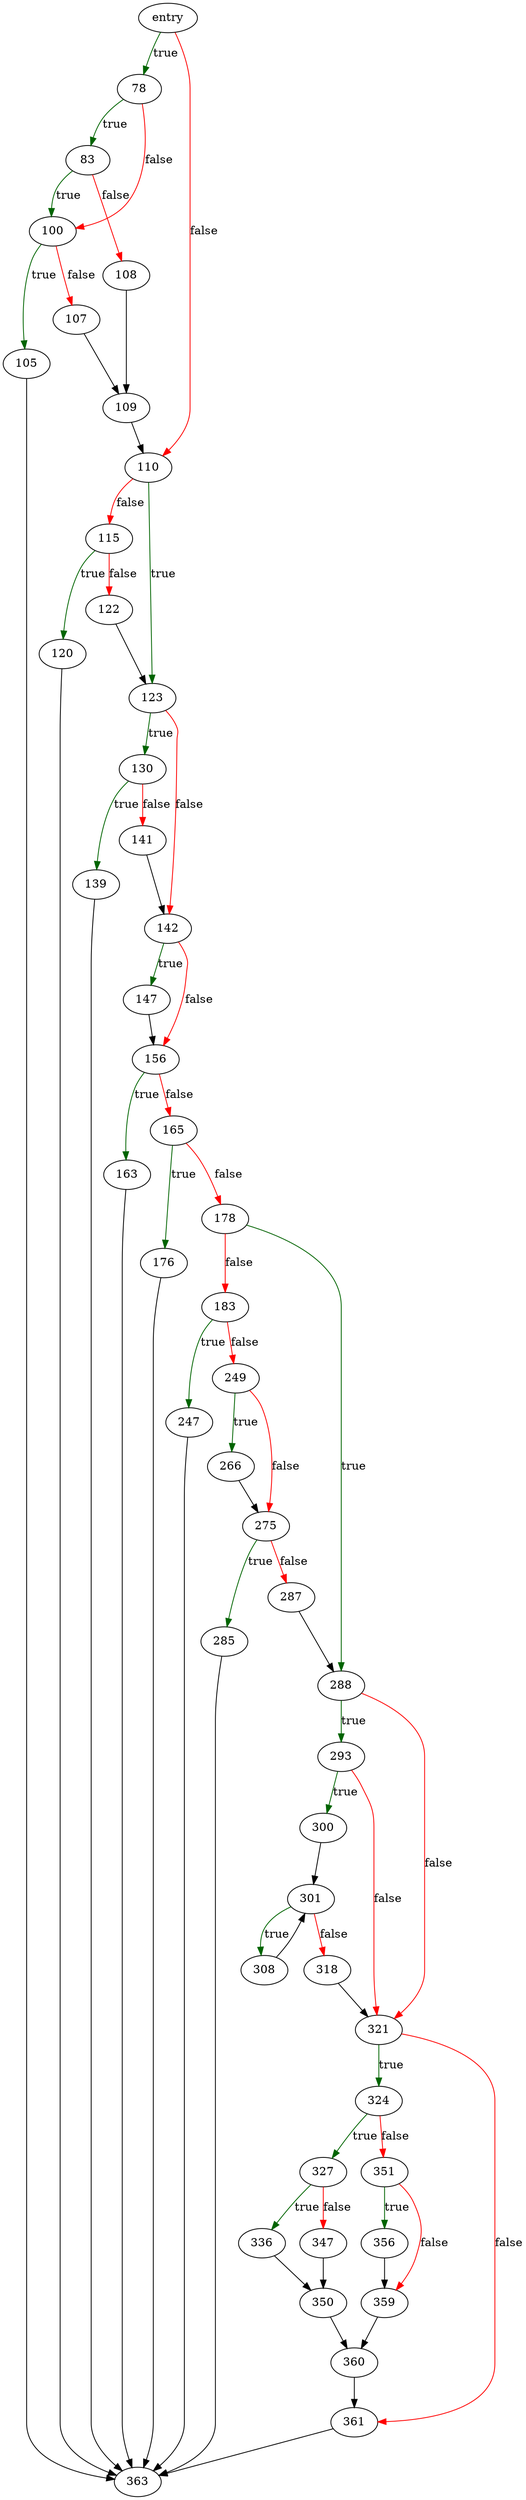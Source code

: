 digraph "sqlite3BtreeDelete" {
	// Node definitions.
	2 [label=entry];
	78;
	83;
	100;
	105;
	107;
	108;
	109;
	110;
	115;
	120;
	122;
	123;
	130;
	139;
	141;
	142;
	147;
	156;
	163;
	165;
	176;
	178;
	183;
	247;
	249;
	266;
	275;
	285;
	287;
	288;
	293;
	300;
	301;
	308;
	318;
	321;
	324;
	327;
	336;
	347;
	350;
	351;
	356;
	359;
	360;
	361;
	363;

	// Edge definitions.
	2 -> 78 [
		color=darkgreen
		label=true
	];
	2 -> 110 [
		color=red
		label=false
	];
	78 -> 83 [
		color=darkgreen
		label=true
	];
	78 -> 100 [
		color=red
		label=false
	];
	83 -> 100 [
		color=darkgreen
		label=true
	];
	83 -> 108 [
		color=red
		label=false
	];
	100 -> 105 [
		color=darkgreen
		label=true
	];
	100 -> 107 [
		color=red
		label=false
	];
	105 -> 363;
	107 -> 109;
	108 -> 109;
	109 -> 110;
	110 -> 115 [
		color=red
		label=false
	];
	110 -> 123 [
		color=darkgreen
		label=true
	];
	115 -> 120 [
		color=darkgreen
		label=true
	];
	115 -> 122 [
		color=red
		label=false
	];
	120 -> 363;
	122 -> 123;
	123 -> 130 [
		color=darkgreen
		label=true
	];
	123 -> 142 [
		color=red
		label=false
	];
	130 -> 139 [
		color=darkgreen
		label=true
	];
	130 -> 141 [
		color=red
		label=false
	];
	139 -> 363;
	141 -> 142;
	142 -> 147 [
		color=darkgreen
		label=true
	];
	142 -> 156 [
		color=red
		label=false
	];
	147 -> 156;
	156 -> 163 [
		color=darkgreen
		label=true
	];
	156 -> 165 [
		color=red
		label=false
	];
	163 -> 363;
	165 -> 176 [
		color=darkgreen
		label=true
	];
	165 -> 178 [
		color=red
		label=false
	];
	176 -> 363;
	178 -> 183 [
		color=red
		label=false
	];
	178 -> 288 [
		color=darkgreen
		label=true
	];
	183 -> 247 [
		color=darkgreen
		label=true
	];
	183 -> 249 [
		color=red
		label=false
	];
	247 -> 363;
	249 -> 266 [
		color=darkgreen
		label=true
	];
	249 -> 275 [
		color=red
		label=false
	];
	266 -> 275;
	275 -> 285 [
		color=darkgreen
		label=true
	];
	275 -> 287 [
		color=red
		label=false
	];
	285 -> 363;
	287 -> 288;
	288 -> 293 [
		color=darkgreen
		label=true
	];
	288 -> 321 [
		color=red
		label=false
	];
	293 -> 300 [
		color=darkgreen
		label=true
	];
	293 -> 321 [
		color=red
		label=false
	];
	300 -> 301;
	301 -> 308 [
		color=darkgreen
		label=true
	];
	301 -> 318 [
		color=red
		label=false
	];
	308 -> 301;
	318 -> 321;
	321 -> 324 [
		color=darkgreen
		label=true
	];
	321 -> 361 [
		color=red
		label=false
	];
	324 -> 327 [
		color=darkgreen
		label=true
	];
	324 -> 351 [
		color=red
		label=false
	];
	327 -> 336 [
		color=darkgreen
		label=true
	];
	327 -> 347 [
		color=red
		label=false
	];
	336 -> 350;
	347 -> 350;
	350 -> 360;
	351 -> 356 [
		color=darkgreen
		label=true
	];
	351 -> 359 [
		color=red
		label=false
	];
	356 -> 359;
	359 -> 360;
	360 -> 361;
	361 -> 363;
}